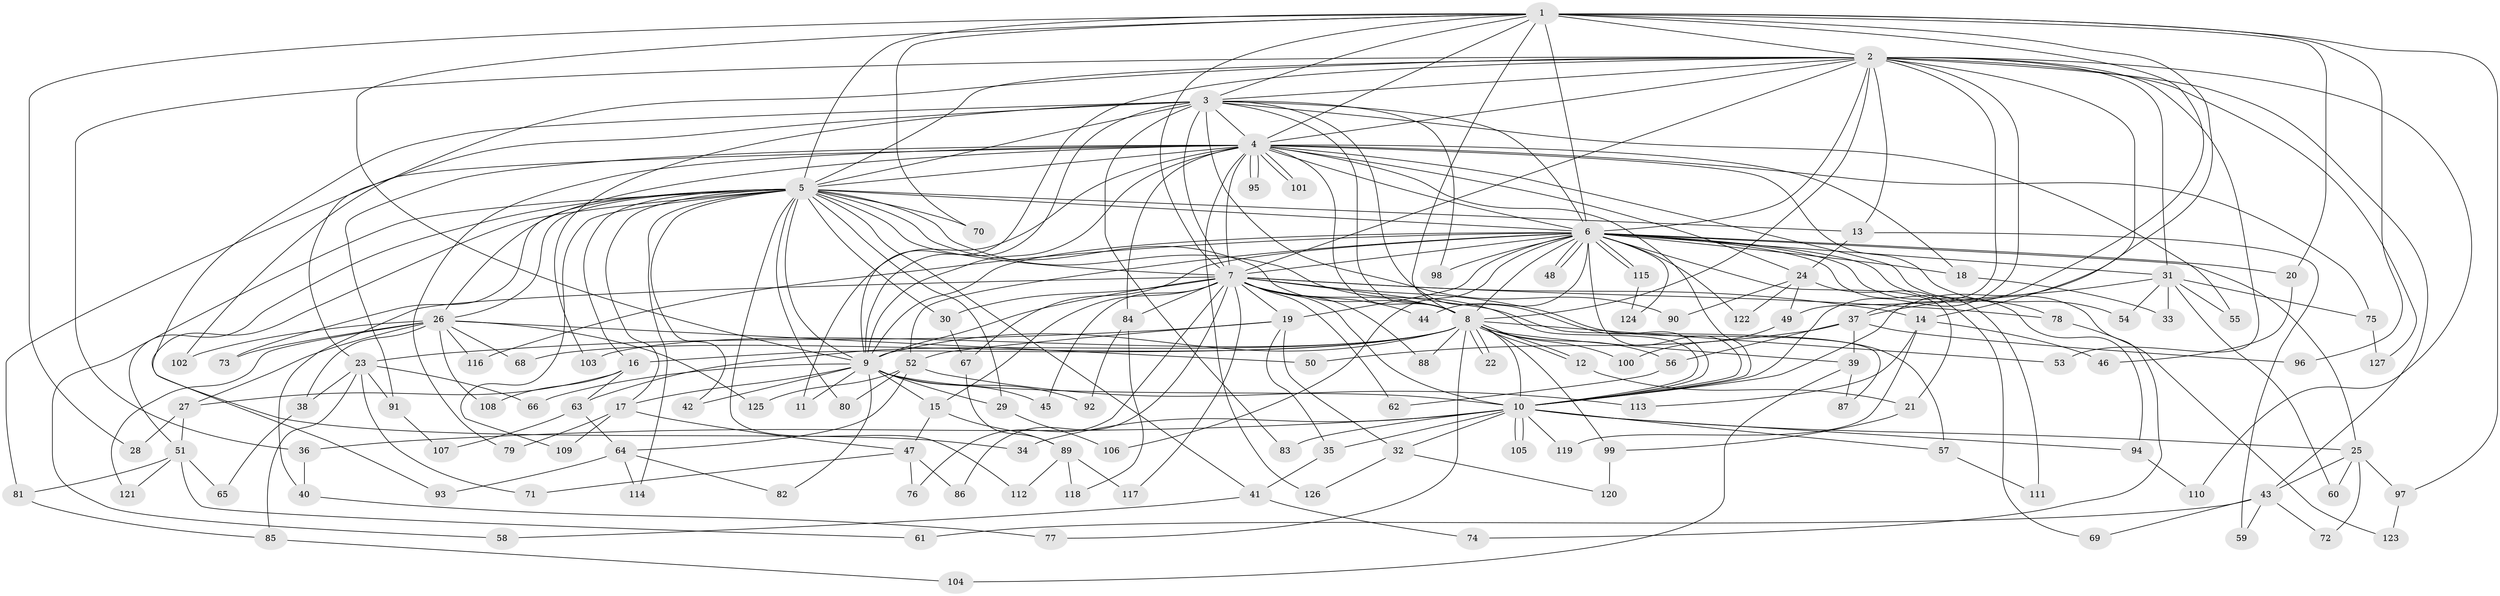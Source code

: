 // Generated by graph-tools (version 1.1) at 2025/35/03/09/25 02:35:00]
// undirected, 127 vertices, 279 edges
graph export_dot {
graph [start="1"]
  node [color=gray90,style=filled];
  1;
  2;
  3;
  4;
  5;
  6;
  7;
  8;
  9;
  10;
  11;
  12;
  13;
  14;
  15;
  16;
  17;
  18;
  19;
  20;
  21;
  22;
  23;
  24;
  25;
  26;
  27;
  28;
  29;
  30;
  31;
  32;
  33;
  34;
  35;
  36;
  37;
  38;
  39;
  40;
  41;
  42;
  43;
  44;
  45;
  46;
  47;
  48;
  49;
  50;
  51;
  52;
  53;
  54;
  55;
  56;
  57;
  58;
  59;
  60;
  61;
  62;
  63;
  64;
  65;
  66;
  67;
  68;
  69;
  70;
  71;
  72;
  73;
  74;
  75;
  76;
  77;
  78;
  79;
  80;
  81;
  82;
  83;
  84;
  85;
  86;
  87;
  88;
  89;
  90;
  91;
  92;
  93;
  94;
  95;
  96;
  97;
  98;
  99;
  100;
  101;
  102;
  103;
  104;
  105;
  106;
  107;
  108;
  109;
  110;
  111;
  112;
  113;
  114;
  115;
  116;
  117;
  118;
  119;
  120;
  121;
  122;
  123;
  124;
  125;
  126;
  127;
  1 -- 2;
  1 -- 3;
  1 -- 4;
  1 -- 5;
  1 -- 6;
  1 -- 7;
  1 -- 8;
  1 -- 9;
  1 -- 10;
  1 -- 20;
  1 -- 28;
  1 -- 37;
  1 -- 70;
  1 -- 96;
  1 -- 97;
  2 -- 3;
  2 -- 4;
  2 -- 5;
  2 -- 6;
  2 -- 7;
  2 -- 8;
  2 -- 9;
  2 -- 10;
  2 -- 13;
  2 -- 14;
  2 -- 31;
  2 -- 36;
  2 -- 43;
  2 -- 49;
  2 -- 53;
  2 -- 102;
  2 -- 110;
  2 -- 127;
  3 -- 4;
  3 -- 5;
  3 -- 6;
  3 -- 7;
  3 -- 8;
  3 -- 9;
  3 -- 10;
  3 -- 23;
  3 -- 34;
  3 -- 55;
  3 -- 83;
  3 -- 90;
  3 -- 98;
  3 -- 103;
  4 -- 5;
  4 -- 6;
  4 -- 7;
  4 -- 8;
  4 -- 9;
  4 -- 10;
  4 -- 11;
  4 -- 18;
  4 -- 24;
  4 -- 26;
  4 -- 54;
  4 -- 74;
  4 -- 75;
  4 -- 79;
  4 -- 81;
  4 -- 84;
  4 -- 91;
  4 -- 95;
  4 -- 95;
  4 -- 101;
  4 -- 101;
  4 -- 126;
  5 -- 6;
  5 -- 7;
  5 -- 8;
  5 -- 9;
  5 -- 10;
  5 -- 13;
  5 -- 16;
  5 -- 17;
  5 -- 26;
  5 -- 29;
  5 -- 30;
  5 -- 41;
  5 -- 42;
  5 -- 51;
  5 -- 58;
  5 -- 70;
  5 -- 73;
  5 -- 80;
  5 -- 93;
  5 -- 109;
  5 -- 112;
  5 -- 114;
  6 -- 7;
  6 -- 8;
  6 -- 9;
  6 -- 10;
  6 -- 18;
  6 -- 19;
  6 -- 20;
  6 -- 21;
  6 -- 25;
  6 -- 31;
  6 -- 44;
  6 -- 48;
  6 -- 48;
  6 -- 52;
  6 -- 67;
  6 -- 78;
  6 -- 94;
  6 -- 98;
  6 -- 106;
  6 -- 111;
  6 -- 115;
  6 -- 115;
  6 -- 116;
  6 -- 122;
  6 -- 124;
  7 -- 8;
  7 -- 9;
  7 -- 10;
  7 -- 14;
  7 -- 15;
  7 -- 19;
  7 -- 30;
  7 -- 40;
  7 -- 44;
  7 -- 45;
  7 -- 57;
  7 -- 62;
  7 -- 76;
  7 -- 78;
  7 -- 84;
  7 -- 86;
  7 -- 87;
  7 -- 88;
  7 -- 117;
  8 -- 9;
  8 -- 10;
  8 -- 12;
  8 -- 12;
  8 -- 16;
  8 -- 22;
  8 -- 22;
  8 -- 39;
  8 -- 53;
  8 -- 56;
  8 -- 63;
  8 -- 68;
  8 -- 77;
  8 -- 88;
  8 -- 99;
  8 -- 100;
  8 -- 103;
  9 -- 10;
  9 -- 11;
  9 -- 15;
  9 -- 17;
  9 -- 29;
  9 -- 42;
  9 -- 45;
  9 -- 66;
  9 -- 82;
  9 -- 92;
  10 -- 25;
  10 -- 32;
  10 -- 34;
  10 -- 35;
  10 -- 36;
  10 -- 57;
  10 -- 83;
  10 -- 94;
  10 -- 105;
  10 -- 105;
  10 -- 119;
  12 -- 21;
  13 -- 24;
  13 -- 59;
  14 -- 46;
  14 -- 113;
  14 -- 119;
  15 -- 47;
  15 -- 89;
  16 -- 27;
  16 -- 63;
  16 -- 108;
  17 -- 47;
  17 -- 79;
  17 -- 109;
  18 -- 33;
  19 -- 23;
  19 -- 32;
  19 -- 35;
  19 -- 52;
  20 -- 46;
  21 -- 99;
  23 -- 38;
  23 -- 66;
  23 -- 71;
  23 -- 85;
  23 -- 91;
  24 -- 49;
  24 -- 69;
  24 -- 90;
  24 -- 122;
  25 -- 43;
  25 -- 60;
  25 -- 72;
  25 -- 97;
  26 -- 27;
  26 -- 38;
  26 -- 50;
  26 -- 68;
  26 -- 73;
  26 -- 102;
  26 -- 108;
  26 -- 116;
  26 -- 121;
  26 -- 125;
  27 -- 28;
  27 -- 51;
  29 -- 106;
  30 -- 67;
  31 -- 33;
  31 -- 37;
  31 -- 54;
  31 -- 55;
  31 -- 60;
  31 -- 75;
  32 -- 120;
  32 -- 126;
  35 -- 41;
  36 -- 40;
  37 -- 39;
  37 -- 50;
  37 -- 56;
  37 -- 96;
  38 -- 65;
  39 -- 87;
  39 -- 104;
  40 -- 77;
  41 -- 58;
  41 -- 74;
  43 -- 59;
  43 -- 61;
  43 -- 69;
  43 -- 72;
  47 -- 71;
  47 -- 76;
  47 -- 86;
  49 -- 100;
  51 -- 61;
  51 -- 65;
  51 -- 81;
  51 -- 121;
  52 -- 64;
  52 -- 80;
  52 -- 113;
  52 -- 125;
  56 -- 62;
  57 -- 111;
  63 -- 64;
  63 -- 107;
  64 -- 82;
  64 -- 93;
  64 -- 114;
  67 -- 89;
  75 -- 127;
  78 -- 123;
  81 -- 85;
  84 -- 92;
  84 -- 118;
  85 -- 104;
  89 -- 112;
  89 -- 117;
  89 -- 118;
  91 -- 107;
  94 -- 110;
  97 -- 123;
  99 -- 120;
  115 -- 124;
}
